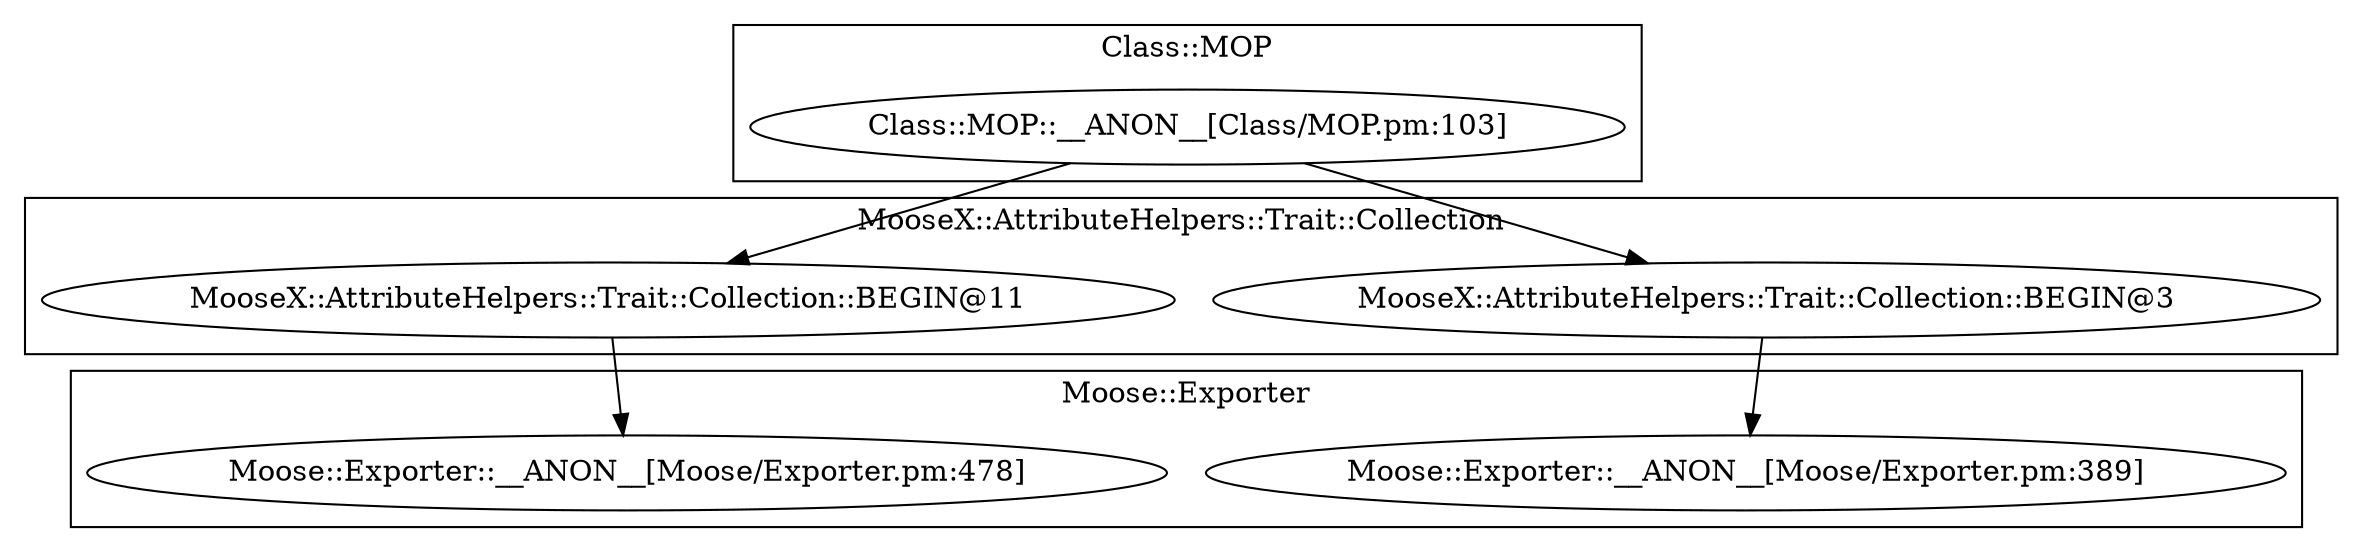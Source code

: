 digraph {
graph [overlap=false]
subgraph cluster_Moose_Exporter {
	label="Moose::Exporter";
	"Moose::Exporter::__ANON__[Moose/Exporter.pm:389]";
	"Moose::Exporter::__ANON__[Moose/Exporter.pm:478]";
}
subgraph cluster_Class_MOP {
	label="Class::MOP";
	"Class::MOP::__ANON__[Class/MOP.pm:103]";
}
subgraph cluster_MooseX_AttributeHelpers_Trait_Collection {
	label="MooseX::AttributeHelpers::Trait::Collection";
	"MooseX::AttributeHelpers::Trait::Collection::BEGIN@3";
	"MooseX::AttributeHelpers::Trait::Collection::BEGIN@11";
}
"MooseX::AttributeHelpers::Trait::Collection::BEGIN@11" -> "Moose::Exporter::__ANON__[Moose/Exporter.pm:478]";
"Class::MOP::__ANON__[Class/MOP.pm:103]" -> "MooseX::AttributeHelpers::Trait::Collection::BEGIN@11";
"MooseX::AttributeHelpers::Trait::Collection::BEGIN@3" -> "Moose::Exporter::__ANON__[Moose/Exporter.pm:389]";
"Class::MOP::__ANON__[Class/MOP.pm:103]" -> "MooseX::AttributeHelpers::Trait::Collection::BEGIN@3";
}
